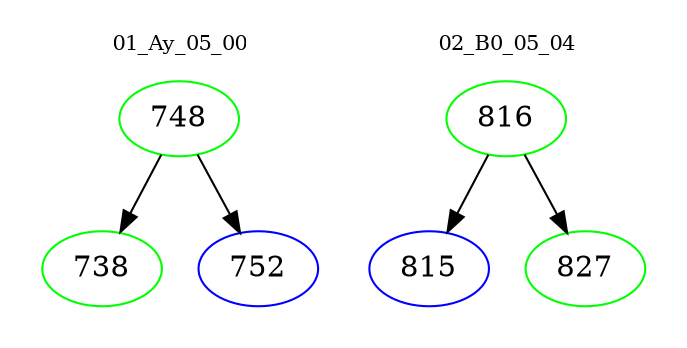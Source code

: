 digraph{
subgraph cluster_0 {
color = white
label = "01_Ay_05_00";
fontsize=10;
T0_748 [label="748", color="green"]
T0_748 -> T0_738 [color="black"]
T0_738 [label="738", color="green"]
T0_748 -> T0_752 [color="black"]
T0_752 [label="752", color="blue"]
}
subgraph cluster_1 {
color = white
label = "02_B0_05_04";
fontsize=10;
T1_816 [label="816", color="green"]
T1_816 -> T1_815 [color="black"]
T1_815 [label="815", color="blue"]
T1_816 -> T1_827 [color="black"]
T1_827 [label="827", color="green"]
}
}
